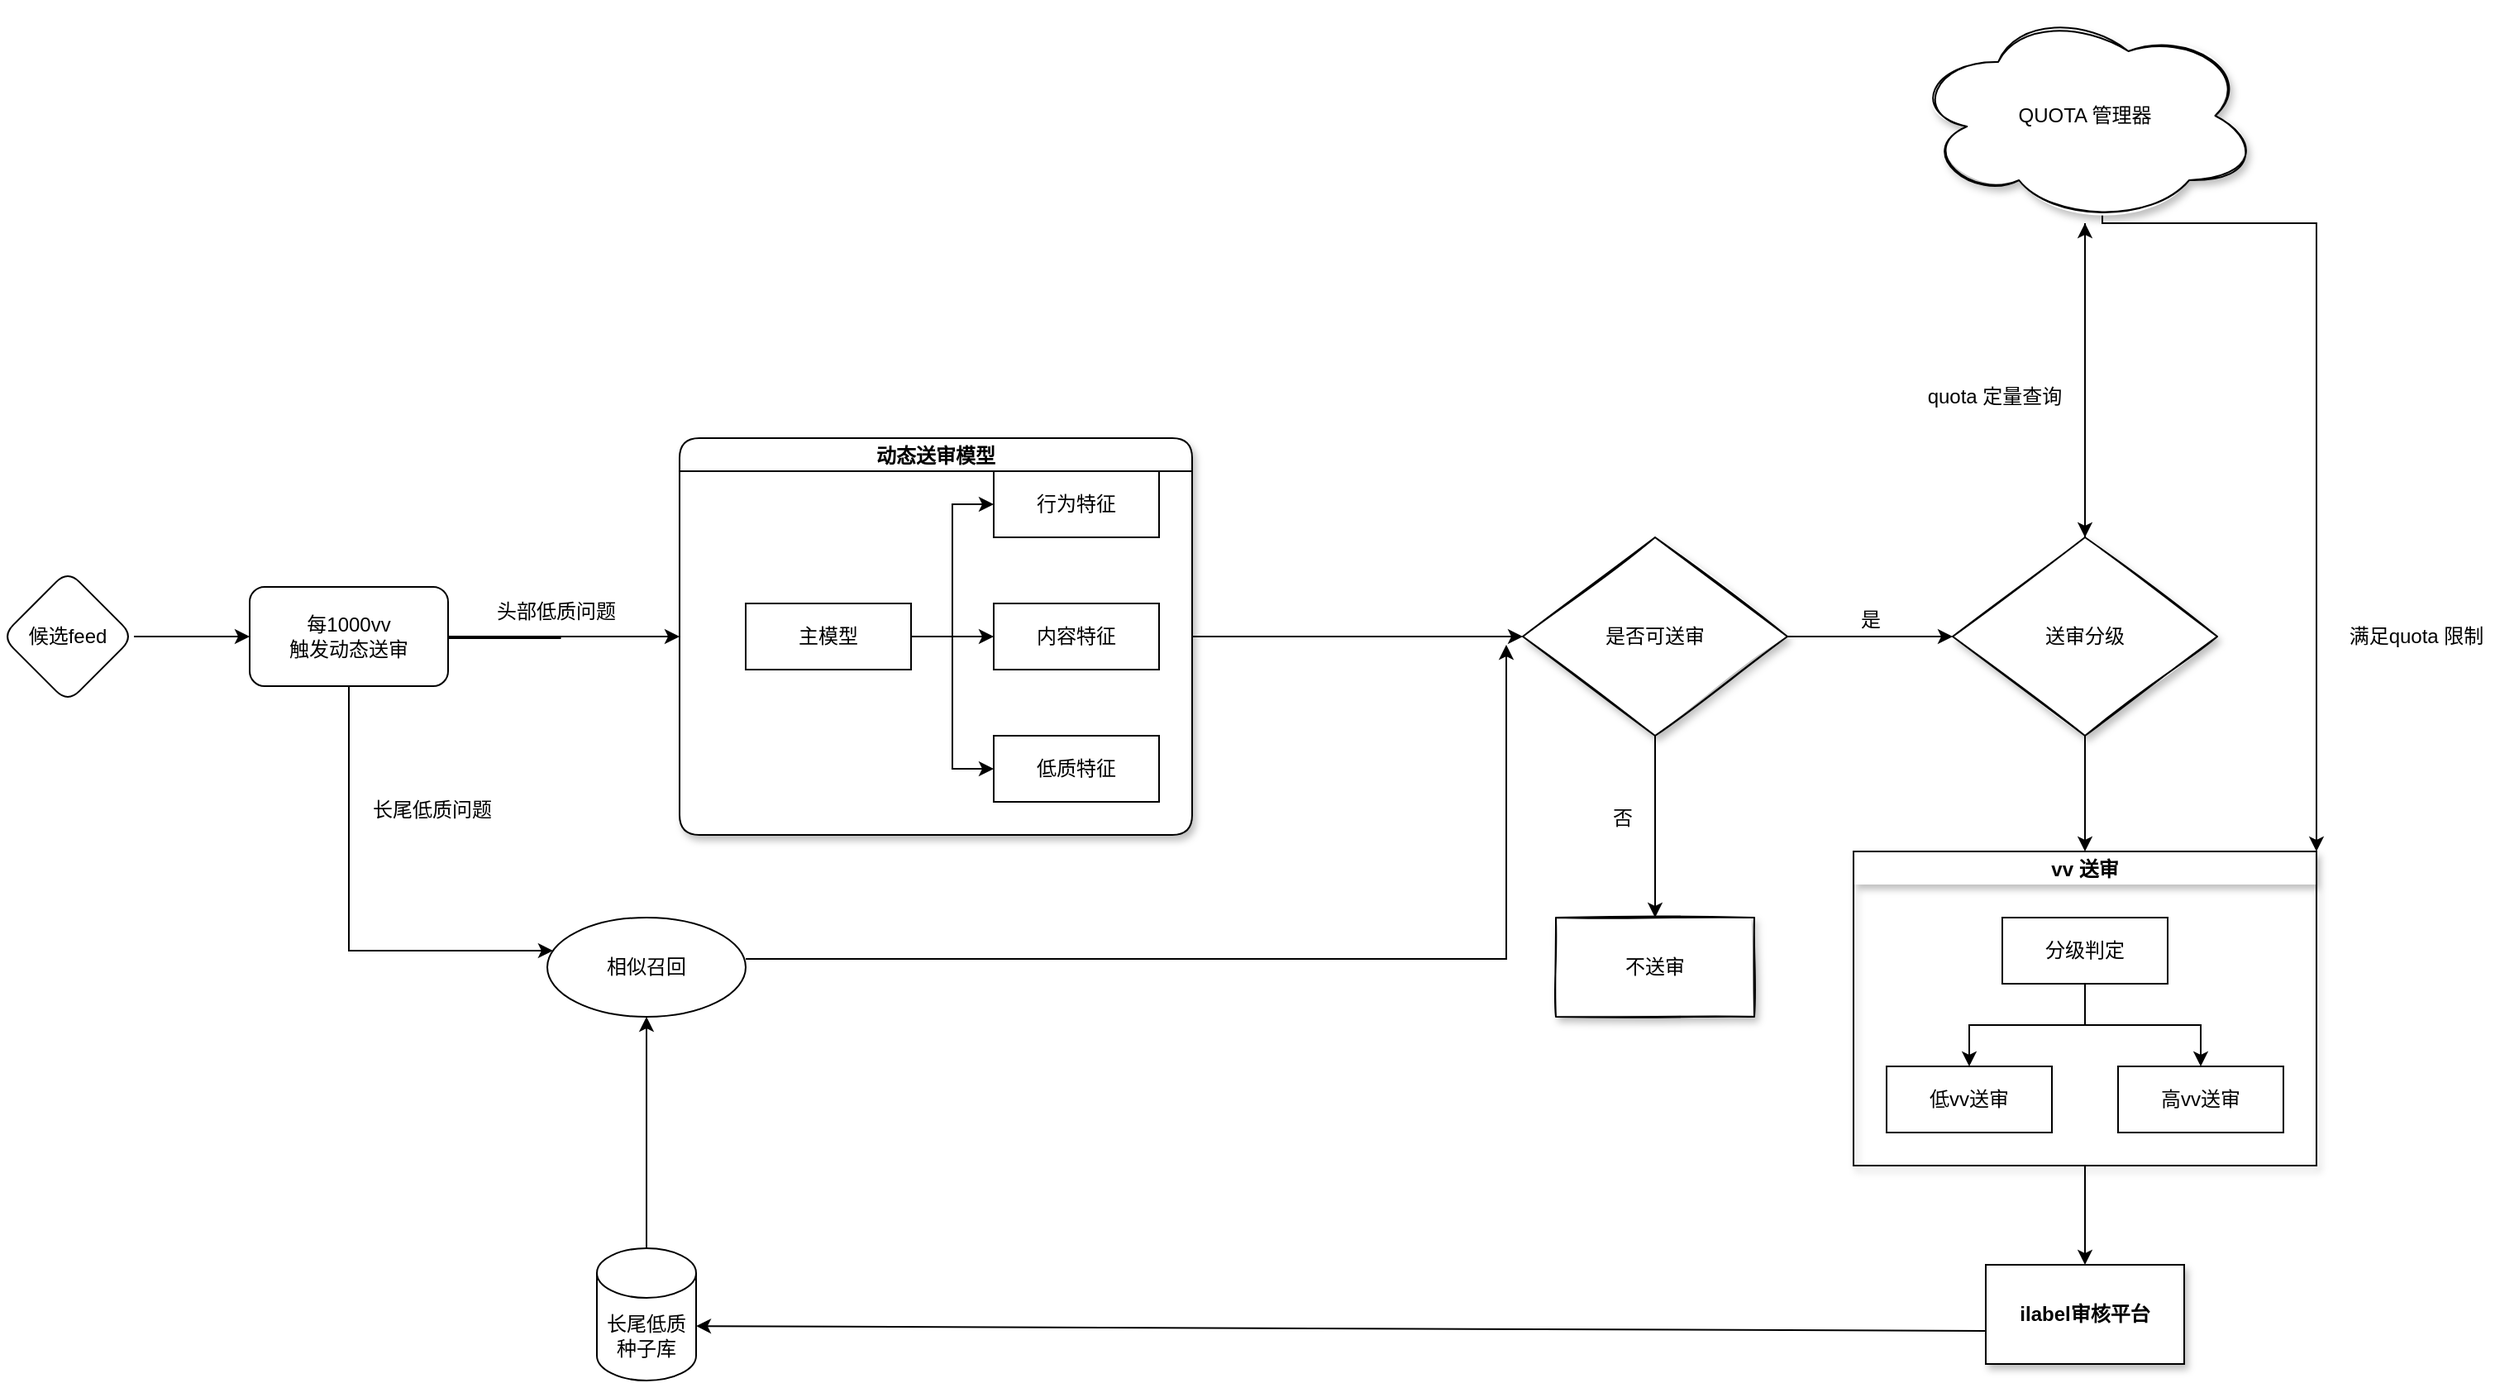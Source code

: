 <mxfile version="20.2.7" type="github">
  <diagram id="vV0CVoXvGQLhpZZ3DmrQ" name="Page-1">
    <mxGraphModel dx="2916" dy="2226" grid="1" gridSize="10" guides="1" tooltips="1" connect="1" arrows="1" fold="1" page="1" pageScale="1" pageWidth="850" pageHeight="1100" math="0" shadow="0">
      <root>
        <mxCell id="0" />
        <mxCell id="1" parent="0" />
        <mxCell id="FDAyvnMps7sxtgWpFKgP-49" value="" style="edgeStyle=orthogonalEdgeStyle;rounded=0;orthogonalLoop=1;jettySize=auto;html=1;" parent="1" source="FDAyvnMps7sxtgWpFKgP-45" target="FDAyvnMps7sxtgWpFKgP-48" edge="1">
          <mxGeometry relative="1" as="geometry" />
        </mxCell>
        <mxCell id="FDAyvnMps7sxtgWpFKgP-45" value="候选feed" style="rhombus;whiteSpace=wrap;html=1;rounded=1;" parent="1" vertex="1">
          <mxGeometry x="-380" y="-625" width="80" height="80" as="geometry" />
        </mxCell>
        <mxCell id="FDAyvnMps7sxtgWpFKgP-64" value="" style="edgeStyle=orthogonalEdgeStyle;rounded=0;orthogonalLoop=1;jettySize=auto;html=1;entryX=0;entryY=0.5;entryDx=0;entryDy=0;" parent="1" source="FDAyvnMps7sxtgWpFKgP-48" target="FDAyvnMps7sxtgWpFKgP-55" edge="1">
          <mxGeometry relative="1" as="geometry">
            <Array as="points">
              <mxPoint x="-30" y="-585" />
              <mxPoint x="-30" y="-585" />
            </Array>
          </mxGeometry>
        </mxCell>
        <mxCell id="M_FkVfoMa9y12orWwFDA-13" value="" style="edgeStyle=orthogonalEdgeStyle;rounded=0;orthogonalLoop=1;jettySize=auto;html=1;exitX=0.533;exitY=1.033;exitDx=0;exitDy=0;exitPerimeter=0;" edge="1" parent="1" source="M_FkVfoMa9y12orWwFDA-11" target="M_FkVfoMa9y12orWwFDA-12">
          <mxGeometry relative="1" as="geometry">
            <Array as="points">
              <mxPoint x="-170" y="-584" />
              <mxPoint x="-170" y="-395" />
            </Array>
          </mxGeometry>
        </mxCell>
        <mxCell id="FDAyvnMps7sxtgWpFKgP-48" value="每1000vv&lt;br&gt;触发动态送审" style="whiteSpace=wrap;html=1;sketch=0;shadow=0;glass=0;rounded=1;" parent="1" vertex="1">
          <mxGeometry x="-230" y="-615" width="120" height="60" as="geometry" />
        </mxCell>
        <mxCell id="FDAyvnMps7sxtgWpFKgP-69" value="" style="edgeStyle=orthogonalEdgeStyle;rounded=0;orthogonalLoop=1;jettySize=auto;html=1;entryX=0;entryY=0.5;entryDx=0;entryDy=0;" parent="1" source="FDAyvnMps7sxtgWpFKgP-55" target="FDAyvnMps7sxtgWpFKgP-111" edge="1">
          <mxGeometry relative="1" as="geometry">
            <mxPoint x="645" y="-585" as="targetPoint" />
          </mxGeometry>
        </mxCell>
        <mxCell id="FDAyvnMps7sxtgWpFKgP-55" value="动态送审模型" style="swimlane;startSize=20;horizontal=1;childLayout=treeLayout;horizontalTree=1;resizable=0;containerType=tree;swimlaneFillColor=default;rounded=1;shadow=1;sketch=0;swimlaneLine=1;glass=0;noLabel=0;metaEdit=0;arcSize=20;" parent="1" vertex="1">
          <mxGeometry x="30" y="-705" width="310" height="240" as="geometry" />
        </mxCell>
        <mxCell id="FDAyvnMps7sxtgWpFKgP-56" value="主模型" style="whiteSpace=wrap;html=1;" parent="FDAyvnMps7sxtgWpFKgP-55" vertex="1">
          <mxGeometry x="40" y="100" width="100" height="40" as="geometry" />
        </mxCell>
        <mxCell id="FDAyvnMps7sxtgWpFKgP-57" value="行为特征" style="whiteSpace=wrap;html=1;" parent="FDAyvnMps7sxtgWpFKgP-55" vertex="1">
          <mxGeometry x="190" y="20" width="100" height="40" as="geometry" />
        </mxCell>
        <mxCell id="FDAyvnMps7sxtgWpFKgP-58" value="" style="edgeStyle=elbowEdgeStyle;elbow=horizontal;html=1;rounded=0;" parent="FDAyvnMps7sxtgWpFKgP-55" source="FDAyvnMps7sxtgWpFKgP-56" target="FDAyvnMps7sxtgWpFKgP-57" edge="1">
          <mxGeometry relative="1" as="geometry" />
        </mxCell>
        <mxCell id="FDAyvnMps7sxtgWpFKgP-59" value="内容特征" style="whiteSpace=wrap;html=1;" parent="FDAyvnMps7sxtgWpFKgP-55" vertex="1">
          <mxGeometry x="190" y="100" width="100" height="40" as="geometry" />
        </mxCell>
        <mxCell id="FDAyvnMps7sxtgWpFKgP-60" value="" style="edgeStyle=elbowEdgeStyle;elbow=horizontal;html=1;rounded=0;" parent="FDAyvnMps7sxtgWpFKgP-55" source="FDAyvnMps7sxtgWpFKgP-56" target="FDAyvnMps7sxtgWpFKgP-59" edge="1">
          <mxGeometry relative="1" as="geometry" />
        </mxCell>
        <mxCell id="FDAyvnMps7sxtgWpFKgP-65" value="" style="edgeStyle=elbowEdgeStyle;elbow=horizontal;html=1;rounded=0;" parent="FDAyvnMps7sxtgWpFKgP-55" source="FDAyvnMps7sxtgWpFKgP-56" target="FDAyvnMps7sxtgWpFKgP-66" edge="1">
          <mxGeometry relative="1" as="geometry">
            <mxPoint x="410" y="-540" as="sourcePoint" />
          </mxGeometry>
        </mxCell>
        <mxCell id="FDAyvnMps7sxtgWpFKgP-66" value="低质特征" style="whiteSpace=wrap;html=1;" parent="FDAyvnMps7sxtgWpFKgP-55" vertex="1">
          <mxGeometry x="190" y="180" width="100" height="40" as="geometry" />
        </mxCell>
        <mxCell id="FDAyvnMps7sxtgWpFKgP-116" value="" style="edgeStyle=orthogonalEdgeStyle;rounded=0;orthogonalLoop=1;jettySize=auto;html=1;strokeColor=#000000;" parent="1" source="FDAyvnMps7sxtgWpFKgP-111" edge="1">
          <mxGeometry relative="1" as="geometry">
            <mxPoint x="800" y="-585" as="targetPoint" />
          </mxGeometry>
        </mxCell>
        <mxCell id="FDAyvnMps7sxtgWpFKgP-125" value="" style="edgeStyle=orthogonalEdgeStyle;rounded=0;orthogonalLoop=1;jettySize=auto;html=1;strokeColor=#000000;" parent="1" source="FDAyvnMps7sxtgWpFKgP-111" target="FDAyvnMps7sxtgWpFKgP-124" edge="1">
          <mxGeometry relative="1" as="geometry" />
        </mxCell>
        <mxCell id="FDAyvnMps7sxtgWpFKgP-111" value="是否可送审" style="rhombus;whiteSpace=wrap;html=1;sketch=1;shadow=1;" parent="1" vertex="1">
          <mxGeometry x="540" y="-645" width="160" height="120" as="geometry" />
        </mxCell>
        <mxCell id="FDAyvnMps7sxtgWpFKgP-117" value="是" style="text;html=1;align=center;verticalAlign=middle;resizable=0;points=[];autosize=1;strokeColor=none;fillColor=none;" parent="1" vertex="1">
          <mxGeometry x="730" y="-610" width="40" height="30" as="geometry" />
        </mxCell>
        <mxCell id="FDAyvnMps7sxtgWpFKgP-133" value="" style="edgeStyle=none;rounded=0;orthogonalLoop=1;jettySize=auto;html=1;strokeColor=#000000;" parent="1" source="FDAyvnMps7sxtgWpFKgP-121" target="FDAyvnMps7sxtgWpFKgP-127" edge="1">
          <mxGeometry relative="1" as="geometry" />
        </mxCell>
        <mxCell id="FDAyvnMps7sxtgWpFKgP-142" value="" style="edgeStyle=none;rounded=0;orthogonalLoop=1;jettySize=auto;html=1;strokeColor=#000000;entryX=0.5;entryY=0;entryDx=0;entryDy=0;" parent="1" source="FDAyvnMps7sxtgWpFKgP-121" target="FDAyvnMps7sxtgWpFKgP-135" edge="1">
          <mxGeometry relative="1" as="geometry" />
        </mxCell>
        <mxCell id="FDAyvnMps7sxtgWpFKgP-121" value="送审分级" style="rhombus;whiteSpace=wrap;html=1;rounded=0;sketch=1;shadow=1;" parent="1" vertex="1">
          <mxGeometry x="800" y="-645" width="160" height="120" as="geometry" />
        </mxCell>
        <mxCell id="FDAyvnMps7sxtgWpFKgP-124" value="不送审" style="whiteSpace=wrap;html=1;sketch=1;shadow=1;" parent="1" vertex="1">
          <mxGeometry x="560" y="-415" width="120" height="60" as="geometry" />
        </mxCell>
        <mxCell id="FDAyvnMps7sxtgWpFKgP-126" value="否" style="text;html=1;align=center;verticalAlign=middle;resizable=0;points=[];autosize=1;strokeColor=none;fillColor=none;" parent="1" vertex="1">
          <mxGeometry x="580" y="-490" width="40" height="30" as="geometry" />
        </mxCell>
        <mxCell id="FDAyvnMps7sxtgWpFKgP-130" value="" style="rounded=0;orthogonalLoop=1;jettySize=auto;html=1;strokeColor=#000000;entryX=1;entryY=0.5;entryDx=0;entryDy=0;" parent="1" source="FDAyvnMps7sxtgWpFKgP-121" target="FDAyvnMps7sxtgWpFKgP-121" edge="1">
          <mxGeometry relative="1" as="geometry">
            <Array as="points">
              <mxPoint x="960" y="-585" />
            </Array>
          </mxGeometry>
        </mxCell>
        <mxCell id="FDAyvnMps7sxtgWpFKgP-132" value="" style="edgeStyle=none;rounded=0;orthogonalLoop=1;jettySize=auto;html=1;strokeColor=#000000;" parent="1" source="FDAyvnMps7sxtgWpFKgP-127" target="FDAyvnMps7sxtgWpFKgP-121" edge="1">
          <mxGeometry relative="1" as="geometry" />
        </mxCell>
        <mxCell id="M_FkVfoMa9y12orWwFDA-3" style="edgeStyle=orthogonalEdgeStyle;rounded=0;orthogonalLoop=1;jettySize=auto;html=1;exitX=0.55;exitY=0.95;exitDx=0;exitDy=0;exitPerimeter=0;entryX=1;entryY=0;entryDx=0;entryDy=0;" edge="1" parent="1" source="FDAyvnMps7sxtgWpFKgP-127" target="FDAyvnMps7sxtgWpFKgP-135">
          <mxGeometry relative="1" as="geometry">
            <mxPoint x="1010" y="-465" as="targetPoint" />
            <Array as="points">
              <mxPoint x="891" y="-835" />
              <mxPoint x="1020" y="-835" />
            </Array>
          </mxGeometry>
        </mxCell>
        <mxCell id="FDAyvnMps7sxtgWpFKgP-127" value="QUOTA 管理器" style="ellipse;shape=cloud;whiteSpace=wrap;html=1;fillColor=default;shadow=1;sketch=1;" parent="1" vertex="1">
          <mxGeometry x="775" y="-965" width="210" height="130" as="geometry" />
        </mxCell>
        <mxCell id="M_FkVfoMa9y12orWwFDA-19" value="" style="edgeStyle=orthogonalEdgeStyle;rounded=0;orthogonalLoop=1;jettySize=auto;html=1;" edge="1" parent="1" source="FDAyvnMps7sxtgWpFKgP-135" target="M_FkVfoMa9y12orWwFDA-18">
          <mxGeometry relative="1" as="geometry" />
        </mxCell>
        <mxCell id="FDAyvnMps7sxtgWpFKgP-135" value="vv 送审" style="swimlane;startSize=20;horizontal=1;childLayout=treeLayout;horizontalTree=0;resizable=0;containerType=tree;fillColor=default;rounded=0;shadow=1;glass=0;sketch=0;swimlaneLine=0;" parent="1" vertex="1">
          <mxGeometry x="740" y="-455" width="280" height="190" as="geometry" />
        </mxCell>
        <mxCell id="FDAyvnMps7sxtgWpFKgP-136" value="分级判定" style="whiteSpace=wrap;html=1;fillColor=default;" parent="FDAyvnMps7sxtgWpFKgP-135" vertex="1">
          <mxGeometry x="90" y="40" width="100" height="40" as="geometry" />
        </mxCell>
        <mxCell id="FDAyvnMps7sxtgWpFKgP-137" value="低vv送审" style="whiteSpace=wrap;html=1;fillColor=default;" parent="FDAyvnMps7sxtgWpFKgP-135" vertex="1">
          <mxGeometry x="20" y="130" width="100" height="40" as="geometry" />
        </mxCell>
        <mxCell id="FDAyvnMps7sxtgWpFKgP-138" value="" style="edgeStyle=elbowEdgeStyle;elbow=vertical;html=1;rounded=0;strokeColor=#000000;" parent="FDAyvnMps7sxtgWpFKgP-135" source="FDAyvnMps7sxtgWpFKgP-136" target="FDAyvnMps7sxtgWpFKgP-137" edge="1">
          <mxGeometry relative="1" as="geometry" />
        </mxCell>
        <mxCell id="FDAyvnMps7sxtgWpFKgP-139" value="高vv送审" style="whiteSpace=wrap;html=1;fillColor=default;" parent="FDAyvnMps7sxtgWpFKgP-135" vertex="1">
          <mxGeometry x="160" y="130" width="100" height="40" as="geometry" />
        </mxCell>
        <mxCell id="FDAyvnMps7sxtgWpFKgP-140" value="" style="edgeStyle=elbowEdgeStyle;elbow=vertical;html=1;rounded=0;strokeColor=#000000;" parent="FDAyvnMps7sxtgWpFKgP-135" source="FDAyvnMps7sxtgWpFKgP-136" target="FDAyvnMps7sxtgWpFKgP-139" edge="1">
          <mxGeometry relative="1" as="geometry" />
        </mxCell>
        <mxCell id="M_FkVfoMa9y12orWwFDA-4" value="quota 定量查询" style="text;html=1;align=center;verticalAlign=middle;resizable=0;points=[];autosize=1;strokeColor=none;fillColor=none;" vertex="1" parent="1">
          <mxGeometry x="775" y="-745" width="100" height="30" as="geometry" />
        </mxCell>
        <mxCell id="M_FkVfoMa9y12orWwFDA-6" value="满足quota 限制" style="text;html=1;align=center;verticalAlign=middle;resizable=0;points=[];autosize=1;strokeColor=none;fillColor=none;" vertex="1" parent="1">
          <mxGeometry x="1030" y="-600" width="100" height="30" as="geometry" />
        </mxCell>
        <mxCell id="M_FkVfoMa9y12orWwFDA-11" value="头部低质问题" style="text;html=1;align=center;verticalAlign=middle;resizable=0;points=[];autosize=1;strokeColor=none;fillColor=none;" vertex="1" parent="1">
          <mxGeometry x="-95" y="-615" width="100" height="30" as="geometry" />
        </mxCell>
        <mxCell id="M_FkVfoMa9y12orWwFDA-12" value="相似召回" style="ellipse;whiteSpace=wrap;html=1;sketch=0;shadow=0;glass=0;rounded=1;" vertex="1" parent="1">
          <mxGeometry x="-50" y="-415" width="120" height="60" as="geometry" />
        </mxCell>
        <mxCell id="M_FkVfoMa9y12orWwFDA-14" value="长尾低质问题" style="text;html=1;align=center;verticalAlign=middle;resizable=0;points=[];autosize=1;strokeColor=none;fillColor=none;" vertex="1" parent="1">
          <mxGeometry x="-170" y="-495" width="100" height="30" as="geometry" />
        </mxCell>
        <mxCell id="M_FkVfoMa9y12orWwFDA-17" value="" style="edgeStyle=orthogonalEdgeStyle;rounded=0;orthogonalLoop=1;jettySize=auto;html=1;" edge="1" parent="1" source="M_FkVfoMa9y12orWwFDA-15" target="M_FkVfoMa9y12orWwFDA-12">
          <mxGeometry relative="1" as="geometry" />
        </mxCell>
        <mxCell id="M_FkVfoMa9y12orWwFDA-15" value="长尾低质种子库" style="shape=cylinder3;whiteSpace=wrap;html=1;boundedLbl=1;backgroundOutline=1;size=15;" vertex="1" parent="1">
          <mxGeometry x="-20" y="-215" width="60" height="80" as="geometry" />
        </mxCell>
        <mxCell id="M_FkVfoMa9y12orWwFDA-18" value="ilabel审核平台" style="whiteSpace=wrap;html=1;fontStyle=1;startSize=20;rounded=0;shadow=1;glass=0;sketch=0;" vertex="1" parent="1">
          <mxGeometry x="820" y="-205" width="120" height="60" as="geometry" />
        </mxCell>
        <mxCell id="M_FkVfoMa9y12orWwFDA-20" value="" style="endArrow=classic;html=1;rounded=0;entryX=1;entryY=0.588;entryDx=0;entryDy=0;entryPerimeter=0;" edge="1" parent="1" target="M_FkVfoMa9y12orWwFDA-15">
          <mxGeometry width="50" height="50" relative="1" as="geometry">
            <mxPoint x="820" y="-165" as="sourcePoint" />
            <mxPoint x="870" y="-215" as="targetPoint" />
          </mxGeometry>
        </mxCell>
        <mxCell id="M_FkVfoMa9y12orWwFDA-21" value="" style="endArrow=classic;html=1;rounded=0;" edge="1" parent="1">
          <mxGeometry width="50" height="50" relative="1" as="geometry">
            <mxPoint x="70" y="-390" as="sourcePoint" />
            <mxPoint x="530" y="-580" as="targetPoint" />
            <Array as="points">
              <mxPoint x="530" y="-390" />
            </Array>
          </mxGeometry>
        </mxCell>
      </root>
    </mxGraphModel>
  </diagram>
</mxfile>
